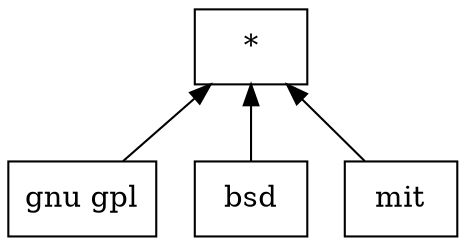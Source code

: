 digraph G { 
 rankdir=BT;
 subgraph ba { 
1 [shape=record,label="{gnu gpl}"];
2 [shape=record,label="{bsd}"];
3 [shape=record,label="{mit}"];
4 [shape=record,label="{*}"];
1 -> 4
2 -> 4
3 -> 4
}}